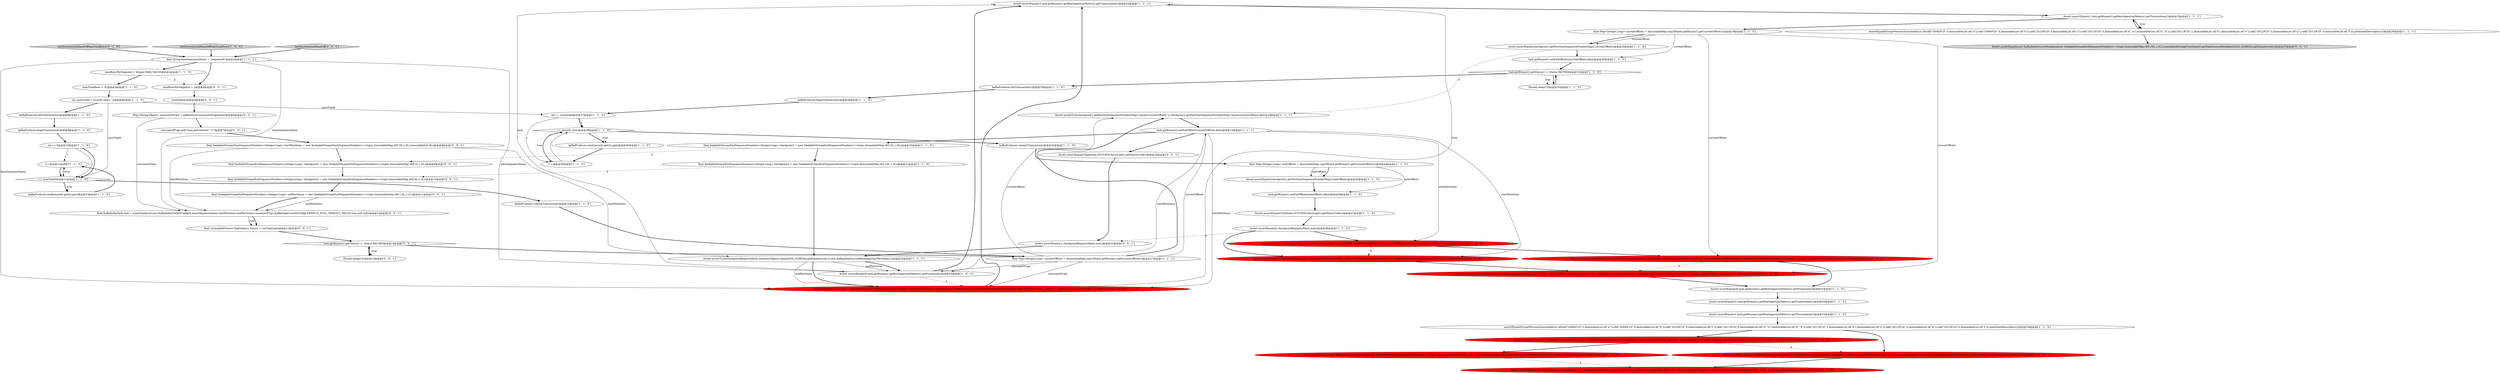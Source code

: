 digraph {
24 [style = filled, label = "Assert.assertEquals(3,task.getRunner().getRowIngestionMeters().getUnparseable())@@@24@@@['1', '1', '1']", fillcolor = white, shape = ellipse image = "AAA0AAABBB1BBB"];
64 [style = filled, label = "testIncrementalHandOff['0', '0', '1']", fillcolor = lightgray, shape = diamond image = "AAA0AAABBB3BBB"];
58 [style = filled, label = "final SeekableStreamEndSequenceNumbers<Integer,Long> endPartitions = new SeekableStreamEndSequenceNumbers<>(topic,ImmutableMap.of(0,10L,1,2L))@@@11@@@['0', '0', '1']", fillcolor = white, shape = ellipse image = "AAA0AAABBB3BBB"];
7 [style = filled, label = "i < records.size()@@@38@@@['1', '1', '0']", fillcolor = white, shape = diamond image = "AAA0AAABBB1BBB"];
8 [style = filled, label = "maxTotalRows = 3L@@@5@@@['1', '1', '0']", fillcolor = white, shape = ellipse image = "AAA0AAABBB1BBB"];
68 [style = filled, label = "insertData()@@@5@@@['0', '0', '1']", fillcolor = white, shape = ellipse image = "AAA0AAABBB3BBB"];
15 [style = filled, label = "Assert.assertEquals(8,task.getRunner().getRowIngestionMeters().getProcessed())@@@51@@@['1', '1', '0']", fillcolor = white, shape = ellipse image = "AAA0AAABBB1BBB"];
34 [style = filled, label = "int i = 0@@@10@@@['1', '1', '0']", fillcolor = white, shape = ellipse image = "AAA0AAABBB1BBB"];
55 [style = filled, label = "maxRowsPerSegment = 2@@@4@@@['0', '0', '1']", fillcolor = white, shape = ellipse image = "AAA0AAABBB3BBB"];
29 [style = filled, label = "kafkaProducer.beginTransaction()@@@9@@@['1', '1', '0']", fillcolor = white, shape = ellipse image = "AAA0AAABBB1BBB"];
45 [style = filled, label = "i++@@@39@@@['1', '1', '0']", fillcolor = white, shape = ellipse image = "AAA0AAABBB1BBB"];
52 [style = filled, label = "final KafkaIndexTask task = createTask(null,new KafkaIndexTaskIOConfig(0,baseSequenceName,startPartitions,endPartitions,consumerProps,KafkaSupervisorIOConfig.DEFAULT_POLL_TIMEOUT_MILLIS,true,null,null,INPUT_FORMAT))@@@23@@@['0', '1', '0']", fillcolor = red, shape = ellipse image = "AAA1AAABBB2BBB"];
19 [style = filled, label = "i++@@@12@@@['1', '1', '0']", fillcolor = white, shape = ellipse image = "AAA0AAABBB1BBB"];
54 [style = filled, label = "Map<String,Object> consumerProps = kafkaServer.consumerProperties()@@@6@@@['0', '0', '1']", fillcolor = white, shape = ellipse image = "AAA0AAABBB3BBB"];
12 [style = filled, label = "Assert.assertEquals(new KafkaDataSourceMetadata(new SeekableStreamEndSequenceNumbers<>(topic,ImmutableMap.of(0,10L,1,2L))),metadataStorageCoordinator.getDataSourceMetadata(DATA_SCHEMA.getDataSource()))@@@56@@@['1', '0', '0']", fillcolor = red, shape = ellipse image = "AAA1AAABBB1BBB"];
18 [style = filled, label = "final Map<Integer,Long> currentOffsets = ImmutableMap.copyOf(task.getRunner().getCurrentOffsets())@@@28@@@['1', '1', '0']", fillcolor = white, shape = ellipse image = "AAA0AAABBB1BBB"];
61 [style = filled, label = "consumerProps.put(\"max.poll.records\",\"1\")@@@7@@@['0', '0', '1']", fillcolor = white, shape = ellipse image = "AAA0AAABBB3BBB"];
40 [style = filled, label = "kafkaProducer.initTransactions()@@@8@@@['1', '1', '0']", fillcolor = white, shape = ellipse image = "AAA0AAABBB1BBB"];
28 [style = filled, label = "Thread.sleep(10)@@@32@@@['1', '1', '0']", fillcolor = white, shape = ellipse image = "AAA0AAABBB1BBB"];
50 [style = filled, label = "Assert.assertEquals(new KafkaDataSourceMetadata(new SeekableStreamEndSequenceNumbers<>(topic,ImmutableMap.of(0,10L,1,2L))),metadataStorageCoordinator.getDataSourceMetadata(NEW_DATA_SCHEMA.getDataSource()))@@@55@@@['0', '1', '0']", fillcolor = red, shape = ellipse image = "AAA1AAABBB2BBB"];
25 [style = filled, label = "int i = numToAdd@@@37@@@['1', '1', '0']", fillcolor = white, shape = ellipse image = "AAA0AAABBB1BBB"];
32 [style = filled, label = "final SeekableStreamEndSequenceNumbers<Integer,Long> checkpoint2 = new SeekableStreamEndSequenceNumbers<>(topic,ImmutableMap.of(0,10L,1,0L))@@@21@@@['1', '1', '0']", fillcolor = white, shape = ellipse image = "AAA0AAABBB1BBB"];
4 [style = filled, label = "kafkaProducer.commitTransaction()@@@42@@@['1', '1', '0']", fillcolor = white, shape = ellipse image = "AAA0AAABBB1BBB"];
20 [style = filled, label = "kafkaProducer.initTransactions()@@@35@@@['1', '1', '0']", fillcolor = white, shape = ellipse image = "AAA0AAABBB1BBB"];
35 [style = filled, label = "Assert.assertEquals(1,task.getRunner().getRowIngestionMeters().getThrownAway())@@@25@@@['1', '1', '1']", fillcolor = white, shape = ellipse image = "AAA0AAABBB1BBB"];
47 [style = filled, label = "testIncrementalHandOffMaxTotalRows['0', '1', '0']", fillcolor = lightgray, shape = diamond image = "AAA0AAABBB2BBB"];
22 [style = filled, label = "task.getRunner().setEndOffsets(nextOffsets,false)@@@46@@@['1', '1', '0']", fillcolor = white, shape = ellipse image = "AAA0AAABBB1BBB"];
38 [style = filled, label = "kafkaProducer.send(records.get(i)).get()@@@13@@@['1', '1', '0']", fillcolor = white, shape = ellipse image = "AAA0AAABBB1BBB"];
59 [style = filled, label = "final SeekableStreamStartSequenceNumbers<Integer,Long> startPartitions = new SeekableStreamStartSequenceNumbers<>(topic,ImmutableMap.of(0,0L,1,0L),ImmutableSet.of())@@@8@@@['0', '0', '1']", fillcolor = white, shape = ellipse image = "AAA0AAABBB3BBB"];
30 [style = filled, label = "Assert.assertTrue(checkpoint1.getPartitionSequenceNumberMap().equals(currentOffsets) || checkpoint2.getPartitionSequenceNumberMap().equals(currentOffsets))@@@18@@@['1', '1', '1']", fillcolor = white, shape = ellipse image = "AAA0AAABBB1BBB"];
41 [style = filled, label = "Assert.assertTrue(checkpointRequestsHash.contains(Objects.hash(DATA_SCHEMA.getDataSource(),0,new KafkaDataSourceMetadata(startPartitions))))@@@49@@@['1', '0', '0']", fillcolor = red, shape = ellipse image = "AAA1AAABBB1BBB"];
67 [style = filled, label = "final ListenableFuture<TaskStatus> future = runTask(task)@@@13@@@['0', '0', '1']", fillcolor = white, shape = ellipse image = "AAA0AAABBB3BBB"];
51 [style = filled, label = "Assert.assertEquals(new KafkaDataSourceMetadata(new SeekableStreamEndSequenceNumbers<>(topic,ImmutableMap.of(0,10L,1,2L))),metadataStorageCoordinator.getDataSourceMetadata(NEW_DATA_SCHEMA.getDataSource()))@@@56@@@['0', '1', '0']", fillcolor = red, shape = ellipse image = "AAA1AAABBB2BBB"];
56 [style = filled, label = "final SeekableStreamEndSequenceNumbers<Integer,Long> checkpoint2 = new SeekableStreamEndSequenceNumbers<>(topic,ImmutableMap.of(0,4L,1,2L))@@@10@@@['0', '0', '1']", fillcolor = white, shape = ellipse image = "AAA0AAABBB3BBB"];
27 [style = filled, label = "Assert.assertEquals(checkpoint1.getPartitionSequenceNumberMap(),currentOffsets)@@@29@@@['1', '1', '0']", fillcolor = white, shape = ellipse image = "AAA0AAABBB1BBB"];
16 [style = filled, label = "final Map<Integer,Long> nextOffsets = ImmutableMap.copyOf(task.getRunner().getCurrentOffsets())@@@44@@@['1', '1', '0']", fillcolor = white, shape = ellipse image = "AAA0AAABBB1BBB"];
63 [style = filled, label = "task.getRunner().getStatus() != Status.PAUSED@@@14@@@['0', '0', '1']", fillcolor = white, shape = diamond image = "AAA0AAABBB3BBB"];
2 [style = filled, label = "kafkaProducer.beginTransaction()@@@36@@@['1', '1', '0']", fillcolor = white, shape = ellipse image = "AAA0AAABBB1BBB"];
13 [style = filled, label = "final SeekableStreamEndSequenceNumbers<Integer,Long> checkpoint1 = new SeekableStreamEndSequenceNumbers<>(topic,ImmutableMap.of(0,3L,1,0L))@@@20@@@['1', '1', '0']", fillcolor = white, shape = ellipse image = "AAA0AAABBB1BBB"];
65 [style = filled, label = "final SeekableStreamEndSequenceNumbers<Integer,Long> checkpoint1 = new SeekableStreamEndSequenceNumbers<>(topic,ImmutableMap.of(0,5L,1,0L))@@@9@@@['0', '0', '1']", fillcolor = white, shape = ellipse image = "AAA0AAABBB3BBB"];
21 [style = filled, label = "kafkaProducer.commitTransaction()@@@15@@@['1', '1', '0']", fillcolor = white, shape = ellipse image = "AAA0AAABBB1BBB"];
44 [style = filled, label = "Assert.assertEquals(new KafkaDataSourceMetadata(new SeekableStreamEndSequenceNumbers<>(topic,ImmutableMap.of(0,10L,1,2L))),metadataStorageCoordinator.getDataSourceMetadata(DATA_SCHEMA.getDataSource()))@@@55@@@['1', '0', '0']", fillcolor = red, shape = ellipse image = "AAA1AAABBB1BBB"];
17 [style = filled, label = "task.getRunner().setEndOffsets(currentOffsets,false)@@@30@@@['1', '1', '0']", fillcolor = white, shape = ellipse image = "AAA0AAABBB1BBB"];
1 [style = filled, label = "final String baseSequenceName = \"sequence0\"@@@3@@@['1', '1', '1']", fillcolor = white, shape = ellipse image = "AAA0AAABBB1BBB"];
42 [style = filled, label = "Assert.assertEquals(1,task.getRunner().getRowIngestionMeters().getThrownAway())@@@53@@@['1', '1', '0']", fillcolor = white, shape = ellipse image = "AAA0AAABBB1BBB"];
48 [style = filled, label = "Assert.assertTrue(checkpointRequestsHash.contains(Objects.hash(NEW_DATA_SCHEMA.getDataSource(),0,new KafkaDataSourceMetadata(new SeekableStreamStartSequenceNumbers<>(topic,currentOffsets,ImmutableSet.of())))))@@@50@@@['0', '1', '0']", fillcolor = red, shape = ellipse image = "AAA1AAABBB2BBB"];
37 [style = filled, label = "Assert.assertEquals(2,checkpointRequestsHash.size())@@@48@@@['1', '1', '0']", fillcolor = white, shape = ellipse image = "AAA0AAABBB1BBB"];
3 [style = filled, label = "i < numToAdd@@@11@@@['1', '1', '0']", fillcolor = white, shape = diamond image = "AAA0AAABBB1BBB"];
43 [style = filled, label = "assertEqualsExceptVersion(ImmutableList.of(sdd(\"2008/P1D\",0,ImmutableList.of(\"a\")),sdd(\"2009/P1D\",0,ImmutableList.of(\"b\")),sdd(\"2010/P1D\",0,ImmutableList.of(\"c\")),sdd(\"2011/P1D\",0,ImmutableList.of(\"d\",\"e\"),ImmutableList.of(\"d\",\"h\")),sdd(\"2011/P1D\",1,ImmutableList.of(\"h\"),ImmutableList.of(\"e\")),sdd(\"2012/P1D\",0,ImmutableList.of(\"g\")),sdd(\"2013/P1D\",0,ImmutableList.of(\"f\"))),publishedDescriptors())@@@26@@@['1', '1', '1']", fillcolor = white, shape = ellipse image = "AAA0AAABBB1BBB"];
6 [style = filled, label = "final Map<Integer,Long> currentOffsets = ImmutableMap.copyOf(task.getRunner().getCurrentOffsets())@@@17@@@['1', '1', '1']", fillcolor = white, shape = ellipse image = "AAA0AAABBB1BBB"];
53 [style = filled, label = "Assert.assertEquals(1,checkpointRequestsHash.size())@@@21@@@['0', '0', '1']", fillcolor = white, shape = ellipse image = "AAA0AAABBB3BBB"];
26 [style = filled, label = "task.getRunner().getStatus() != Status.PAUSED@@@31@@@['1', '1', '0']", fillcolor = white, shape = diamond image = "AAA0AAABBB1BBB"];
57 [style = filled, label = "final KafkaIndexTask task = createTask(null,new KafkaIndexTaskIOConfig(0,baseSequenceName,startPartitions,endPartitions,consumerProps,KafkaSupervisorIOConfig.DEFAULT_POLL_TIMEOUT_MILLIS,true,null,null))@@@12@@@['0', '0', '1']", fillcolor = white, shape = ellipse image = "AAA0AAABBB3BBB"];
14 [style = filled, label = "task.getRunner().setEndOffsets(currentOffsets,false)@@@19@@@['1', '1', '1']", fillcolor = white, shape = ellipse image = "AAA0AAABBB1BBB"];
23 [style = filled, label = "Assert.assertTrue(checkpointRequestsHash.contains(Objects.hash(DATA_SCHEMA.getDataSource(),0,new KafkaDataSourceMetadata(startPartitions))))@@@22@@@['1', '1', '1']", fillcolor = white, shape = ellipse image = "AAA0AAABBB1BBB"];
39 [style = filled, label = "Assert.assertEquals(8,task.getRunner().getRowIngestionMeters().getProcessed())@@@23@@@['1', '0', '1']", fillcolor = white, shape = ellipse image = "AAA0AAABBB1BBB"];
36 [style = filled, label = "Assert.assertEquals(3,task.getRunner().getRowIngestionMeters().getUnparseable())@@@52@@@['1', '1', '0']", fillcolor = white, shape = ellipse image = "AAA0AAABBB1BBB"];
11 [style = filled, label = "assertEqualsExceptVersion(ImmutableList.of(sdd(\"2008/P1D\",0,ImmutableList.of(\"a\")),sdd(\"2009/P1D\",0,ImmutableList.of(\"b\")),sdd(\"2010/P1D\",0,ImmutableList.of(\"c\")),sdd(\"2011/P1D\",0,ImmutableList.of(\"d\",\"e\"),ImmutableList.of(\"d\",\"h\")),sdd(\"2011/P1D\",1,ImmutableList.of(\"h\"),ImmutableList.of(\"e\")),sdd(\"2012/P1D\",0,ImmutableList.of(\"g\")),sdd(\"2013/P1D\",0,ImmutableList.of(\"f\"))),publishedDescriptors())@@@54@@@['1', '1', '0']", fillcolor = white, shape = ellipse image = "AAA0AAABBB1BBB"];
60 [style = filled, label = "Assert.assertEquals(new KafkaDataSourceMetadata(new SeekableStreamEndSequenceNumbers<>(topic,ImmutableMap.of(0,10L,1,2L))),metadataStorageCoordinator.getDataSourceMetadata(DATA_SCHEMA.getDataSource()))@@@27@@@['0', '0', '1']", fillcolor = lightgray, shape = ellipse image = "AAA0AAABBB3BBB"];
62 [style = filled, label = "Assert.assertEquals(TaskState.SUCCESS,future.get().getStatusCode())@@@20@@@['0', '0', '1']", fillcolor = white, shape = ellipse image = "AAA0AAABBB3BBB"];
5 [style = filled, label = "Assert.assertEquals(TaskState.SUCCESS,future.get().getStatusCode())@@@47@@@['1', '1', '0']", fillcolor = white, shape = ellipse image = "AAA0AAABBB1BBB"];
49 [style = filled, label = "Assert.assertTrue(checkpointRequestsHash.contains(Objects.hash(NEW_DATA_SCHEMA.getDataSource(),0,new KafkaDataSourceMetadata(startPartitions))))@@@49@@@['0', '1', '0']", fillcolor = red, shape = ellipse image = "AAA1AAABBB2BBB"];
10 [style = filled, label = "Assert.assertEquals(checkpoint2.getPartitionSequenceNumberMap(),nextOffsets)@@@45@@@['1', '1', '0']", fillcolor = white, shape = ellipse image = "AAA0AAABBB1BBB"];
33 [style = filled, label = "testIncrementalHandOffMaxTotalRows['1', '0', '0']", fillcolor = lightgray, shape = diamond image = "AAA0AAABBB1BBB"];
66 [style = filled, label = "Thread.sleep(10)@@@15@@@['0', '0', '1']", fillcolor = white, shape = ellipse image = "AAA0AAABBB3BBB"];
31 [style = filled, label = "Assert.assertTrue(checkpointRequestsHash.contains(Objects.hash(DATA_SCHEMA.getDataSource(),0,new KafkaDataSourceMetadata(new SeekableStreamStartSequenceNumbers<>(topic,currentOffsets,ImmutableSet.of())))))@@@50@@@['1', '0', '0']", fillcolor = red, shape = ellipse image = "AAA1AAABBB1BBB"];
0 [style = filled, label = "maxRowsPerSegment = Integer.MAX_VALUE@@@4@@@['1', '1', '0']", fillcolor = white, shape = ellipse image = "AAA0AAABBB1BBB"];
9 [style = filled, label = "int numToAdd = records.size() - 2@@@6@@@['1', '1', '0']", fillcolor = white, shape = ellipse image = "AAA0AAABBB1BBB"];
46 [style = filled, label = "kafkaProducer.send(records.get(i)).get()@@@40@@@['1', '1', '0']", fillcolor = white, shape = ellipse image = "AAA0AAABBB1BBB"];
55->68 [style = bold, label=""];
43->60 [style = bold, label=""];
32->23 [style = bold, label=""];
14->39 [style = solid, label="startPartitions"];
1->55 [style = bold, label=""];
57->67 [style = solid, label="task"];
37->49 [style = bold, label=""];
1->39 [style = solid, label="baseSequenceName"];
49->48 [style = bold, label=""];
39->24 [style = bold, label=""];
65->56 [style = bold, label=""];
18->31 [style = solid, label="currentOffsets"];
31->48 [style = dashed, label="0"];
29->34 [style = bold, label=""];
3->38 [style = bold, label=""];
35->43 [style = bold, label=""];
61->59 [style = bold, label=""];
45->7 [style = bold, label=""];
13->65 [style = dashed, label="0"];
52->24 [style = bold, label=""];
1->57 [style = solid, label="baseSequenceName"];
63->66 [style = bold, label=""];
57->67 [style = bold, label=""];
62->53 [style = bold, label=""];
43->35 [style = bold, label=""];
6->30 [style = solid, label="currentOffsets"];
23->52 [style = bold, label=""];
0->55 [style = dashed, label="0"];
26->28 [style = dotted, label="true"];
0->8 [style = bold, label=""];
27->17 [style = bold, label=""];
1->52 [style = solid, label="baseSequenceName"];
30->14 [style = bold, label=""];
26->28 [style = bold, label=""];
2->25 [style = bold, label=""];
19->3 [style = bold, label=""];
64->1 [style = bold, label=""];
5->37 [style = bold, label=""];
4->16 [style = bold, label=""];
39->52 [style = dashed, label="0"];
9->40 [style = bold, label=""];
66->63 [style = bold, label=""];
9->25 [style = solid, label="numToAdd"];
34->3 [style = solid, label="i"];
13->32 [style = bold, label=""];
35->18 [style = bold, label=""];
7->46 [style = bold, label=""];
11->44 [style = bold, label=""];
44->50 [style = dashed, label="0"];
19->3 [style = solid, label="i"];
6->39 [style = solid, label="consumerProps"];
1->0 [style = bold, label=""];
59->57 [style = solid, label="startPartitions"];
25->7 [style = bold, label=""];
45->7 [style = solid, label="i"];
44->12 [style = bold, label=""];
22->5 [style = bold, label=""];
56->58 [style = bold, label=""];
39->24 [style = solid, label="task"];
58->57 [style = solid, label="endPartitions"];
23->39 [style = solid, label="endPartitions"];
7->46 [style = dotted, label="true"];
14->52 [style = solid, label="startPartitions"];
59->23 [style = solid, label="startPartitions"];
27->30 [style = dashed, label="0"];
25->7 [style = solid, label="i"];
54->61 [style = bold, label=""];
6->14 [style = solid, label="currentOffsets"];
26->20 [style = bold, label=""];
36->42 [style = bold, label=""];
14->49 [style = solid, label="startPartitions"];
40->29 [style = bold, label=""];
15->36 [style = bold, label=""];
47->1 [style = bold, label=""];
7->45 [style = dotted, label="true"];
25->45 [style = solid, label="i"];
37->41 [style = bold, label=""];
16->22 [style = solid, label="nextOffsets"];
59->65 [style = bold, label=""];
58->57 [style = bold, label=""];
28->26 [style = bold, label=""];
63->6 [style = bold, label=""];
37->53 [style = dashed, label="0"];
7->4 [style = bold, label=""];
38->19 [style = bold, label=""];
9->3 [style = solid, label="numToAdd"];
67->63 [style = bold, label=""];
42->11 [style = bold, label=""];
3->38 [style = dotted, label="true"];
18->17 [style = solid, label="currentOffsets"];
6->52 [style = solid, label="consumerProps"];
54->57 [style = solid, label="consumerProps"];
23->39 [style = bold, label=""];
14->41 [style = solid, label="startPartitions"];
11->50 [style = bold, label=""];
3->21 [style = bold, label=""];
53->23 [style = bold, label=""];
41->31 [style = bold, label=""];
14->13 [style = bold, label=""];
63->66 [style = dotted, label="true"];
35->43 [style = dotted, label="true"];
10->22 [style = bold, label=""];
23->52 [style = solid, label="endPartitions"];
17->26 [style = bold, label=""];
34->19 [style = solid, label="i"];
21->6 [style = bold, label=""];
16->10 [style = bold, label=""];
24->35 [style = bold, label=""];
12->51 [style = dashed, label="0"];
18->27 [style = solid, label="currentOffsets"];
33->1 [style = bold, label=""];
52->24 [style = solid, label="task"];
31->15 [style = bold, label=""];
20->2 [style = bold, label=""];
41->49 [style = dashed, label="0"];
3->19 [style = dotted, label="true"];
18->27 [style = bold, label=""];
34->3 [style = bold, label=""];
32->56 [style = dashed, label="0"];
50->51 [style = bold, label=""];
16->10 [style = solid, label="nextOffsets"];
8->9 [style = bold, label=""];
48->15 [style = bold, label=""];
46->45 [style = bold, label=""];
18->48 [style = solid, label="currentOffsets"];
14->62 [style = bold, label=""];
68->54 [style = bold, label=""];
6->30 [style = bold, label=""];
}
